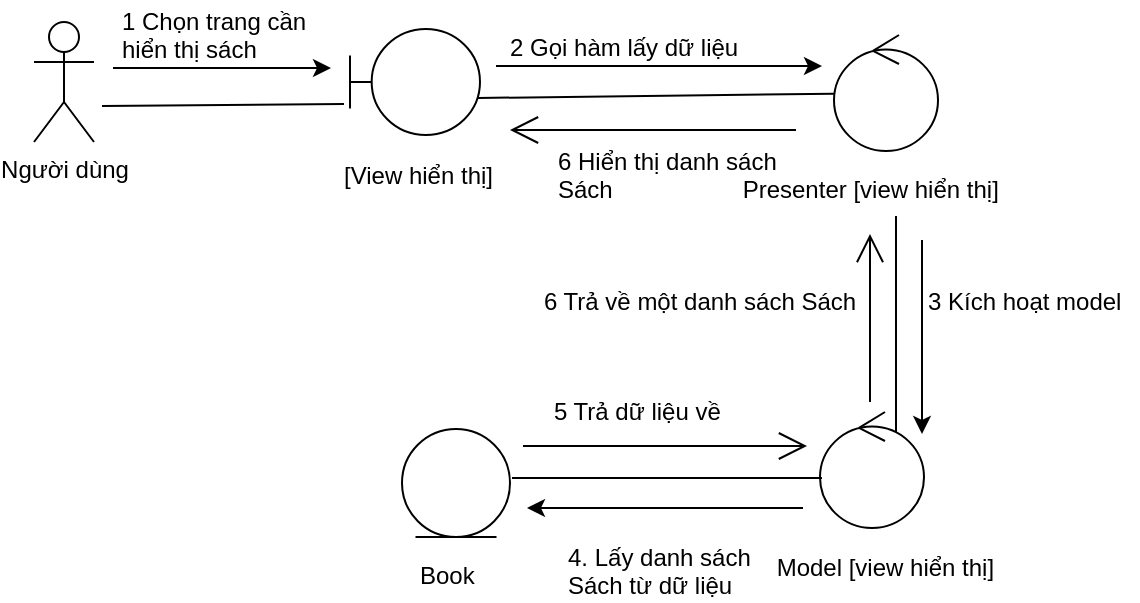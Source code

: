 <mxfile version="10.7.5" type="device"><diagram id="nriN6GuzZYAhg1BSpWu7" name="Page-1"><mxGraphModel dx="824" dy="496" grid="0" gridSize="10" guides="1" tooltips="1" connect="1" arrows="1" fold="1" page="0" pageScale="1" pageWidth="850" pageHeight="1100" math="0" shadow="0"><root><mxCell id="0"/><mxCell id="1" parent="0"/><mxCell id="IIHDcNZFp4MAifD8wHsQ-1" value="Người dùng" style="shape=umlActor;verticalLabelPosition=bottom;labelBackgroundColor=#ffffff;verticalAlign=top;html=1;outlineConnect=0;" parent="1" vertex="1"><mxGeometry x="218" y="54" width="30" height="60" as="geometry"/></mxCell><mxCell id="IIHDcNZFp4MAifD8wHsQ-2" value="" style="ellipse;shape=umlControl;whiteSpace=wrap;html=1;strokeColor=#000000;" parent="1" vertex="1"><mxGeometry x="618" y="60.5" width="52" height="58" as="geometry"/></mxCell><mxCell id="IIHDcNZFp4MAifD8wHsQ-3" value="&amp;nbsp;Presenter [view hiển thị]" style="text;html=1;resizable=0;points=[];autosize=1;align=left;verticalAlign=top;spacingTop=-4;" parent="1" vertex="1"><mxGeometry x="566.5" y="128" width="141" height="14" as="geometry"/></mxCell><mxCell id="IIHDcNZFp4MAifD8wHsQ-4" value="" style="shape=umlBoundary;whiteSpace=wrap;html=1;strokeColor=#000000;" parent="1" vertex="1"><mxGeometry x="376" y="57.5" width="65" height="53" as="geometry"/></mxCell><mxCell id="IIHDcNZFp4MAifD8wHsQ-5" value="[View hiển thị]" style="text;html=1;resizable=0;points=[];autosize=1;align=left;verticalAlign=top;spacingTop=-4;" parent="1" vertex="1"><mxGeometry x="371" y="121" width="85" height="14" as="geometry"/></mxCell><mxCell id="IIHDcNZFp4MAifD8wHsQ-6" value="" style="ellipse;shape=umlEntity;whiteSpace=wrap;html=1;strokeColor=#000000;" parent="1" vertex="1"><mxGeometry x="402" y="257.5" width="54" height="54" as="geometry"/></mxCell><mxCell id="IIHDcNZFp4MAifD8wHsQ-7" value="&amp;nbsp;Model [view hiển thị]" style="text;html=1;resizable=0;points=[];autosize=1;align=left;verticalAlign=top;spacingTop=-4;" parent="1" vertex="1"><mxGeometry x="583.5" y="316.5" width="122" height="14" as="geometry"/></mxCell><mxCell id="IIHDcNZFp4MAifD8wHsQ-9" value="" style="ellipse;shape=umlControl;whiteSpace=wrap;html=1;strokeColor=#000000;" parent="1" vertex="1"><mxGeometry x="611" y="249" width="52" height="58" as="geometry"/></mxCell><mxCell id="IIHDcNZFp4MAifD8wHsQ-10" value="Book" style="text;html=1;resizable=0;points=[];autosize=1;align=left;verticalAlign=top;spacingTop=-4;" parent="1" vertex="1"><mxGeometry x="409" y="320.5" width="40" height="20" as="geometry"/></mxCell><mxCell id="k3i_JM9_fkIPqD01HRzJ-1" value="" style="endArrow=none;html=1;entryX=-0.046;entryY=0.708;entryDx=0;entryDy=0;entryPerimeter=0;" edge="1" parent="1" target="IIHDcNZFp4MAifD8wHsQ-4"><mxGeometry width="50" height="50" relative="1" as="geometry"><mxPoint x="252" y="96" as="sourcePoint"/><mxPoint x="302" y="165" as="targetPoint"/></mxGeometry></mxCell><mxCell id="k3i_JM9_fkIPqD01HRzJ-2" value="" style="endArrow=none;html=1;exitX=0.985;exitY=0.651;exitDx=0;exitDy=0;exitPerimeter=0;" edge="1" parent="1" source="IIHDcNZFp4MAifD8wHsQ-4" target="IIHDcNZFp4MAifD8wHsQ-2"><mxGeometry width="50" height="50" relative="1" as="geometry"><mxPoint x="512" y="120" as="sourcePoint"/><mxPoint x="562" y="70" as="targetPoint"/></mxGeometry></mxCell><mxCell id="k3i_JM9_fkIPqD01HRzJ-3" value="" style="endArrow=none;html=1;exitX=0.731;exitY=0.172;exitDx=0;exitDy=0;exitPerimeter=0;" edge="1" parent="1" source="IIHDcNZFp4MAifD8wHsQ-9"><mxGeometry width="50" height="50" relative="1" as="geometry"><mxPoint x="629" y="230" as="sourcePoint"/><mxPoint x="649" y="151" as="targetPoint"/></mxGeometry></mxCell><mxCell id="k3i_JM9_fkIPqD01HRzJ-4" value="" style="endArrow=none;html=1;entryX=0.019;entryY=0.569;entryDx=0;entryDy=0;entryPerimeter=0;" edge="1" parent="1" target="IIHDcNZFp4MAifD8wHsQ-9"><mxGeometry width="50" height="50" relative="1" as="geometry"><mxPoint x="457" y="282" as="sourcePoint"/><mxPoint x="527" y="239" as="targetPoint"/></mxGeometry></mxCell><mxCell id="k3i_JM9_fkIPqD01HRzJ-5" value="" style="endArrow=classic;html=1;" edge="1" parent="1"><mxGeometry width="50" height="50" relative="1" as="geometry"><mxPoint x="257.5" y="77" as="sourcePoint"/><mxPoint x="366.5" y="77" as="targetPoint"/></mxGeometry></mxCell><mxCell id="k3i_JM9_fkIPqD01HRzJ-6" value="" style="endArrow=classic;html=1;" edge="1" parent="1"><mxGeometry width="50" height="50" relative="1" as="geometry"><mxPoint x="449" y="76" as="sourcePoint"/><mxPoint x="612" y="76" as="targetPoint"/></mxGeometry></mxCell><mxCell id="k3i_JM9_fkIPqD01HRzJ-7" value="" style="endArrow=classic;html=1;" edge="1" parent="1"><mxGeometry width="50" height="50" relative="1" as="geometry"><mxPoint x="662" y="163" as="sourcePoint"/><mxPoint x="662" y="260" as="targetPoint"/></mxGeometry></mxCell><mxCell id="k3i_JM9_fkIPqD01HRzJ-8" value="" style="endArrow=classic;html=1;" edge="1" parent="1"><mxGeometry width="50" height="50" relative="1" as="geometry"><mxPoint x="602.5" y="297" as="sourcePoint"/><mxPoint x="464.5" y="297" as="targetPoint"/></mxGeometry></mxCell><mxCell id="k3i_JM9_fkIPqD01HRzJ-9" value="" style="endArrow=open;endFill=1;endSize=12;html=1;" edge="1" parent="1"><mxGeometry width="160" relative="1" as="geometry"><mxPoint x="462.5" y="266" as="sourcePoint"/><mxPoint x="604.5" y="266" as="targetPoint"/></mxGeometry></mxCell><mxCell id="k3i_JM9_fkIPqD01HRzJ-11" value="" style="endArrow=open;endFill=1;endSize=12;html=1;" edge="1" parent="1"><mxGeometry width="160" relative="1" as="geometry"><mxPoint x="636" y="244" as="sourcePoint"/><mxPoint x="636" y="160" as="targetPoint"/></mxGeometry></mxCell><mxCell id="k3i_JM9_fkIPqD01HRzJ-12" value="" style="endArrow=open;endFill=1;endSize=12;html=1;" edge="1" parent="1"><mxGeometry width="160" relative="1" as="geometry"><mxPoint x="599" y="108" as="sourcePoint"/><mxPoint x="456" y="108" as="targetPoint"/></mxGeometry></mxCell><mxCell id="k3i_JM9_fkIPqD01HRzJ-13" value="1 Chọn trang cần&amp;nbsp;&lt;br&gt;hiển thị sách&lt;br&gt;" style="text;html=1;resizable=0;points=[];autosize=1;align=left;verticalAlign=top;spacingTop=-4;" vertex="1" parent="1"><mxGeometry x="259.5" y="43.5" width="105" height="28" as="geometry"/></mxCell><mxCell id="k3i_JM9_fkIPqD01HRzJ-14" value="2 Gọi hàm lấy dữ liệu" style="text;html=1;resizable=0;points=[];autosize=1;align=left;verticalAlign=top;spacingTop=-4;" vertex="1" parent="1"><mxGeometry x="454" y="57" width="124" height="14" as="geometry"/></mxCell><mxCell id="k3i_JM9_fkIPqD01HRzJ-15" value="3 Kích hoạt model" style="text;html=1;resizable=0;points=[];autosize=1;align=left;verticalAlign=top;spacingTop=-4;" vertex="1" parent="1"><mxGeometry x="663" y="184" width="107" height="14" as="geometry"/></mxCell><mxCell id="k3i_JM9_fkIPqD01HRzJ-16" value="4. Lấy danh sách&lt;br&gt;Sách từ dữ liệu&lt;br&gt;" style="text;html=1;resizable=0;points=[];autosize=1;align=left;verticalAlign=top;spacingTop=-4;" vertex="1" parent="1"><mxGeometry x="482.5" y="311.5" width="101" height="28" as="geometry"/></mxCell><mxCell id="k3i_JM9_fkIPqD01HRzJ-17" value="5 Trả dữ liệu về" style="text;html=1;resizable=0;points=[];autosize=1;align=left;verticalAlign=top;spacingTop=-4;" vertex="1" parent="1"><mxGeometry x="476" y="239" width="94" height="14" as="geometry"/></mxCell><mxCell id="k3i_JM9_fkIPqD01HRzJ-18" value="6 Trả về một danh sách Sách" style="text;html=1;resizable=0;points=[];autosize=1;align=left;verticalAlign=top;spacingTop=-4;" vertex="1" parent="1"><mxGeometry x="471" y="183.5" width="166" height="14" as="geometry"/></mxCell><mxCell id="k3i_JM9_fkIPqD01HRzJ-19" value="6 Hiển thị danh sách&lt;br&gt;Sách&lt;br&gt;" style="text;html=1;resizable=0;points=[];autosize=1;align=left;verticalAlign=top;spacingTop=-4;" vertex="1" parent="1"><mxGeometry x="477.5" y="113.5" width="119" height="28" as="geometry"/></mxCell></root></mxGraphModel></diagram></mxfile>